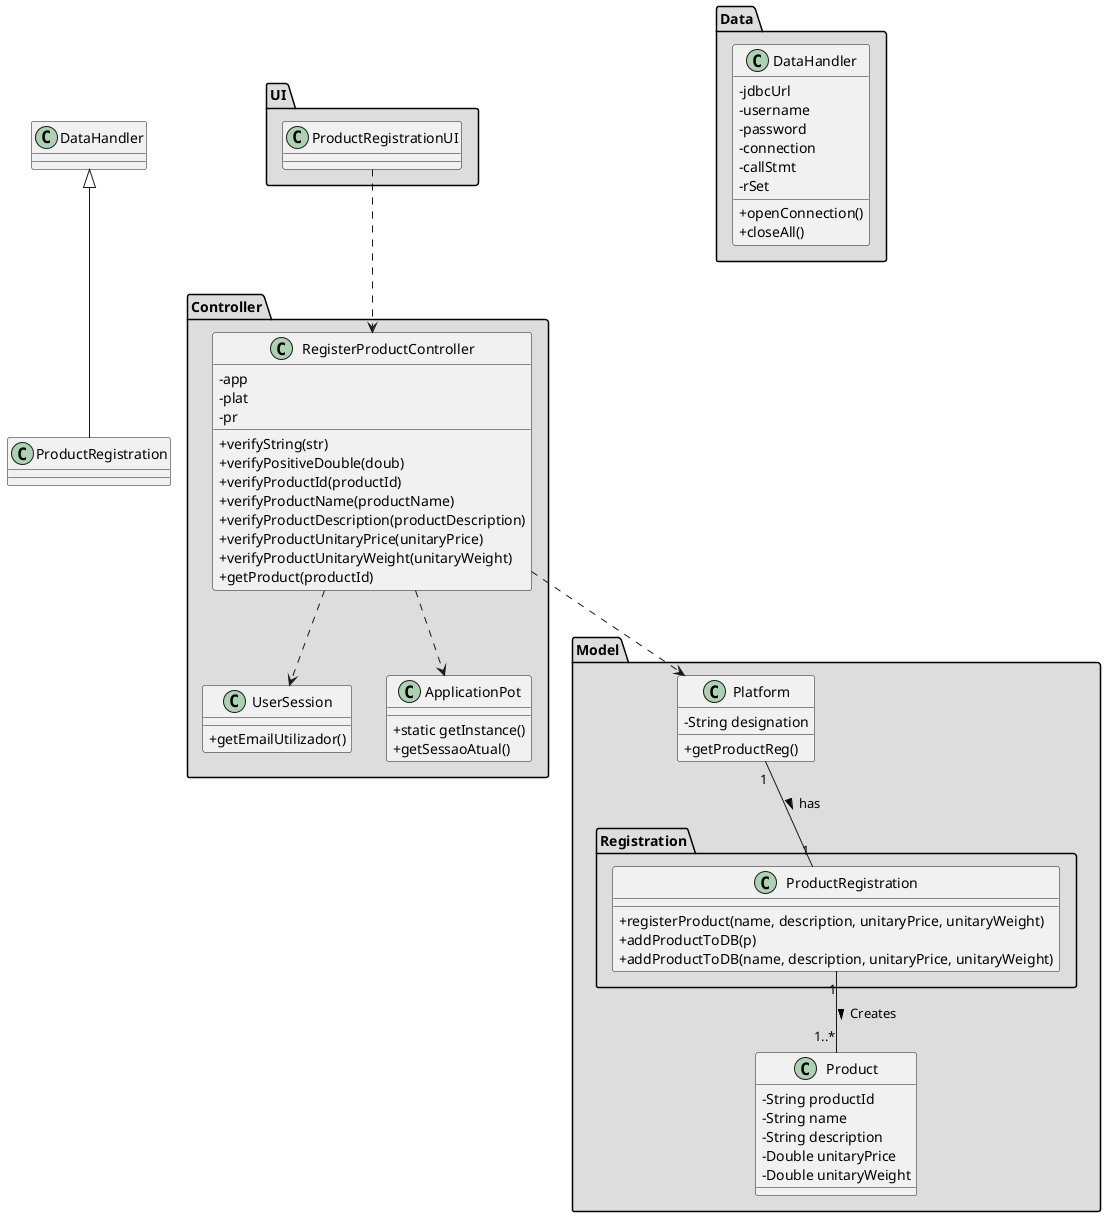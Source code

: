 @startuml
skinparam classAttributeIconSize 0
package "UI" #DDDDDD {
    class ProductRegistrationUI{
    }
}

package "Controller" #DDDDDD {
    class RegisterProductController{
        -app
        -plat
        -pr
        +verifyString(str)
        +verifyPositiveDouble(doub)
        +verifyProductId(productId)
        +verifyProductName(productName)
        +verifyProductDescription(productDescription)
        +verifyProductUnitaryPrice(unitaryPrice)
        +verifyProductUnitaryWeight(unitaryWeight)
        +getProduct(productId)
    }

    class UserSession {
        +getEmailUtilizador()
    }

    class ApplicationPot {
        +static getInstance()
        +getSessaoAtual()
    }
}

package "Model" #DDDDDD {
    class Platform {
        -String designation
        +getProductReg()
    }

    class Product{
        -String productId
        -String name
        -String description
        -Double unitaryPrice
        -Double unitaryWeight
    }

    package "Registration" #DDDDDD {
        class ProductRegistration{
            +registerProduct(name, description, unitaryPrice, unitaryWeight)
            +addProductToDB(p)
            +addProductToDB(name, description, unitaryPrice, unitaryWeight)
        }
    }
}


package "Data" #DDDDDD {
    class DataHandler{
        -jdbcUrl
        -username
        -password
        -connection
        -callStmt
        -rSet
        +openConnection()
        +closeAll()
    }
}


ProductRegistrationUI ..> RegisterProductController
RegisterProductController ..> Platform
RegisterProductController ..> ApplicationPot
RegisterProductController ..> UserSession
Platform "1" -- "1" ProductRegistration: has >
ProductRegistration "1" -- "1..*" Product: Creates >
class ProductRegistration extends DataHandler
@enduml